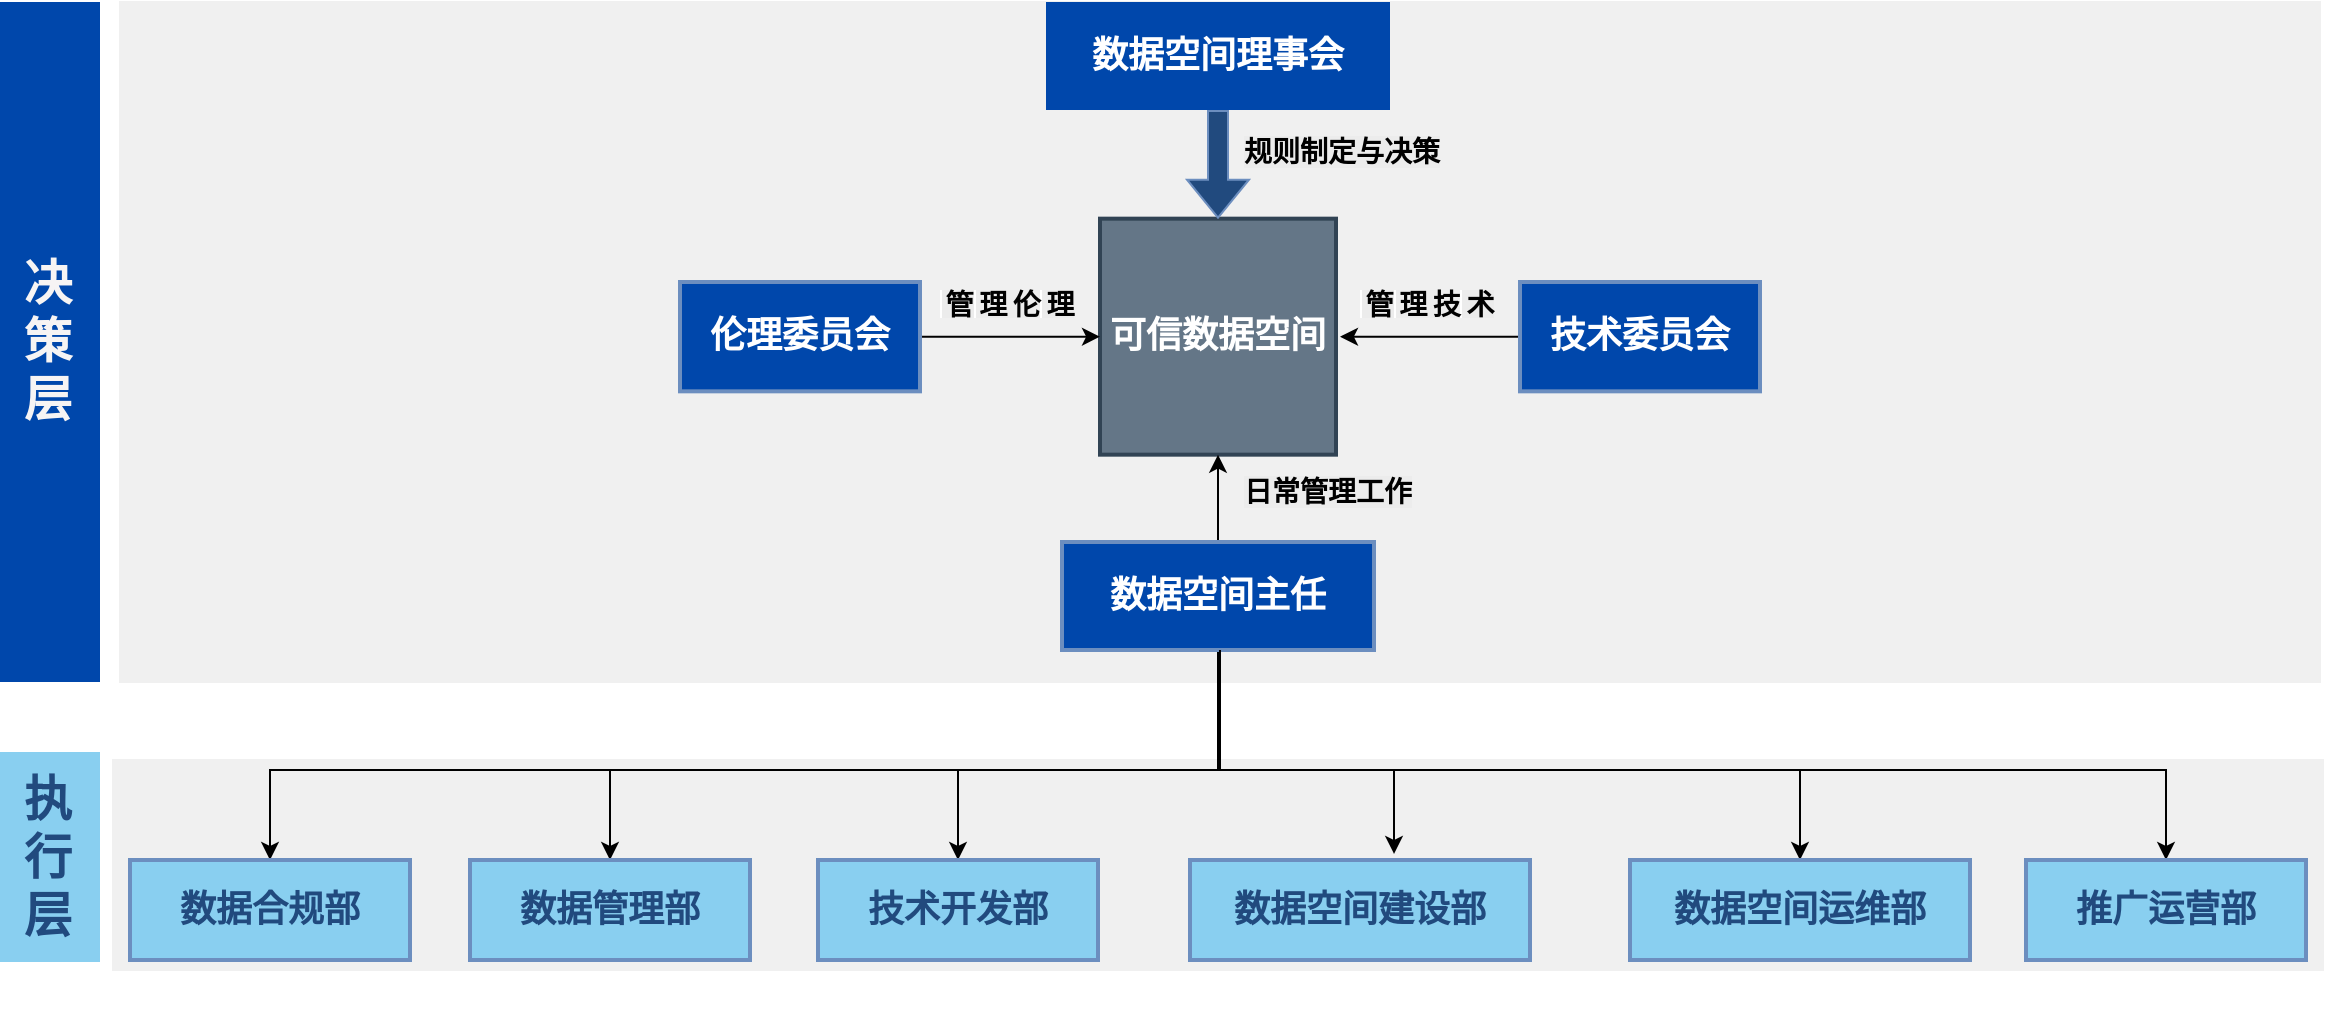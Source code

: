 <mxfile version="26.2.12">
  <diagram id="prtHgNgQTEPvFCAcTncT" name="Page-1">
    <mxGraphModel dx="1505" dy="842" grid="1" gridSize="10" guides="1" tooltips="1" connect="1" arrows="1" fold="1" page="1" pageScale="1" pageWidth="827" pageHeight="1169" math="0" shadow="0">
      <root>
        <mxCell id="0" />
        <mxCell id="1" parent="0" />
        <mxCell id="W7ZJWf5lDFY1amtUbJgj-24" value="" style="verticalLabelPosition=bottom;verticalAlign=top;html=1;shape=mxgraph.basic.rect;fillColor2=none;strokeWidth=1;size=0;indent=5;strokeColor=#F0F0F0;fillColor=#F0F0F0;" vertex="1" parent="1">
          <mxGeometry x="306.5" y="589" width="1105" height="105" as="geometry" />
        </mxCell>
        <mxCell id="W7ZJWf5lDFY1amtUbJgj-23" value="" style="verticalLabelPosition=bottom;verticalAlign=top;html=1;shape=mxgraph.basic.rect;fillColor2=none;strokeWidth=1;size=20;indent=5;strokeColor=#F0F0F0;fillColor=#F0F0F0;" vertex="1" parent="1">
          <mxGeometry x="310" y="210" width="1100" height="340" as="geometry" />
        </mxCell>
        <mxCell id="n8PuyOx6uOkXC0G1h50T-67" value="数据空间理事会" style="whiteSpace=wrap;strokeWidth=2;fontSize=18;fillColor=#0047AB;strokeColor=none;fontStyle=1;fontColor=#FFFFFF;fillStyle=auto;" parent="1" vertex="1">
          <mxGeometry x="773" y="210" width="172" height="54" as="geometry" />
        </mxCell>
        <mxCell id="n8PuyOx6uOkXC0G1h50T-68" value="可信数据空间" style="aspect=fixed;strokeWidth=2;whiteSpace=wrap;container=0;flipV=1;fontSize=18;fillColor=#647687;strokeColor=#314354;fontStyle=1;fontColor=#ffffff;" parent="1" vertex="1">
          <mxGeometry x="800" y="318.333" width="118" height="118" as="geometry" />
        </mxCell>
        <mxCell id="XHmBVnbhQlNH2gRXufJ--2" style="edgeStyle=orthogonalEdgeStyle;rounded=0;orthogonalLoop=1;jettySize=auto;html=1;entryX=0.5;entryY=0;entryDx=0;entryDy=0;strokeWidth=1;" parent="1" source="n8PuyOx6uOkXC0G1h50T-69" target="XHmBVnbhQlNH2gRXufJ--1" edge="1">
          <mxGeometry relative="1" as="geometry">
            <Array as="points">
              <mxPoint x="859" y="594" />
              <mxPoint x="385" y="594" />
            </Array>
          </mxGeometry>
        </mxCell>
        <mxCell id="XHmBVnbhQlNH2gRXufJ--3" style="edgeStyle=orthogonalEdgeStyle;rounded=0;orthogonalLoop=1;jettySize=auto;html=1;entryX=0.5;entryY=0;entryDx=0;entryDy=0;strokeWidth=1;" parent="1" source="n8PuyOx6uOkXC0G1h50T-69" target="n8PuyOx6uOkXC0G1h50T-74" edge="1">
          <mxGeometry relative="1" as="geometry">
            <Array as="points">
              <mxPoint x="860" y="594" />
              <mxPoint x="555" y="594" />
            </Array>
          </mxGeometry>
        </mxCell>
        <mxCell id="XHmBVnbhQlNH2gRXufJ--5" style="edgeStyle=orthogonalEdgeStyle;rounded=0;orthogonalLoop=1;jettySize=auto;html=1;entryX=0.5;entryY=0;entryDx=0;entryDy=0;strokeWidth=1;" parent="1" source="n8PuyOx6uOkXC0G1h50T-69" target="n8PuyOx6uOkXC0G1h50T-75" edge="1">
          <mxGeometry relative="1" as="geometry">
            <Array as="points">
              <mxPoint x="860" y="594" />
              <mxPoint x="729" y="594" />
            </Array>
          </mxGeometry>
        </mxCell>
        <mxCell id="XHmBVnbhQlNH2gRXufJ--7" style="edgeStyle=orthogonalEdgeStyle;rounded=0;orthogonalLoop=1;jettySize=auto;html=1;entryX=0.5;entryY=0;entryDx=0;entryDy=0;strokeWidth=1;" parent="1" source="n8PuyOx6uOkXC0G1h50T-69" target="n8PuyOx6uOkXC0G1h50T-77" edge="1">
          <mxGeometry relative="1" as="geometry">
            <Array as="points">
              <mxPoint x="860" y="594" />
              <mxPoint x="1150" y="594" />
            </Array>
          </mxGeometry>
        </mxCell>
        <mxCell id="XHmBVnbhQlNH2gRXufJ--8" style="edgeStyle=orthogonalEdgeStyle;rounded=0;orthogonalLoop=1;jettySize=auto;html=1;entryX=0.5;entryY=0;entryDx=0;entryDy=0;strokeWidth=1;" parent="1" source="n8PuyOx6uOkXC0G1h50T-69" target="n8PuyOx6uOkXC0G1h50T-78" edge="1">
          <mxGeometry relative="1" as="geometry">
            <Array as="points">
              <mxPoint x="860" y="594" />
              <mxPoint x="1333" y="594" />
            </Array>
          </mxGeometry>
        </mxCell>
        <mxCell id="W7ZJWf5lDFY1amtUbJgj-18" style="edgeStyle=orthogonalEdgeStyle;rounded=0;orthogonalLoop=1;jettySize=auto;html=1;entryX=0.5;entryY=1;entryDx=0;entryDy=0;" edge="1" parent="1" source="n8PuyOx6uOkXC0G1h50T-69" target="n8PuyOx6uOkXC0G1h50T-68">
          <mxGeometry relative="1" as="geometry" />
        </mxCell>
        <mxCell id="n8PuyOx6uOkXC0G1h50T-69" value="数据空间主任" style="whiteSpace=wrap;strokeWidth=2;fontSize=18;fillColor=#0047AB;strokeColor=#6C8EBF;fontStyle=1;fontColor=#FFFFFF;" parent="1" vertex="1">
          <mxGeometry x="781" y="480" width="156" height="54" as="geometry" />
        </mxCell>
        <mxCell id="n8PuyOx6uOkXC0G1h50T-105" value="" style="shape=flexArrow;endArrow=classic;html=1;rounded=0;entryX=0.5;entryY=0;entryDx=0;entryDy=0;exitX=0.5;exitY=1;exitDx=0;exitDy=0;fontSize=18;fillColor=#214A7E;strokeColor=#6c8ebf;fontStyle=1;fontColor=#FFFFFF;" parent="1" source="n8PuyOx6uOkXC0G1h50T-67" target="n8PuyOx6uOkXC0G1h50T-68" edge="1">
          <mxGeometry width="50" height="50" relative="1" as="geometry">
            <mxPoint x="823" y="270" as="sourcePoint" />
            <mxPoint x="863" y="220" as="targetPoint" />
          </mxGeometry>
        </mxCell>
        <mxCell id="XHmBVnbhQlNH2gRXufJ--6" style="edgeStyle=orthogonalEdgeStyle;rounded=0;orthogonalLoop=1;jettySize=auto;html=1;entryX=0.6;entryY=-0.061;entryDx=0;entryDy=0;entryPerimeter=0;strokeWidth=1;" parent="1" source="n8PuyOx6uOkXC0G1h50T-69" target="n8PuyOx6uOkXC0G1h50T-76" edge="1">
          <mxGeometry relative="1" as="geometry">
            <Array as="points">
              <mxPoint x="860" y="594" />
              <mxPoint x="947" y="594" />
            </Array>
          </mxGeometry>
        </mxCell>
        <mxCell id="XHmBVnbhQlNH2gRXufJ--10" value="" style="group" parent="1" vertex="1" connectable="0">
          <mxGeometry x="315" y="639" width="1088" height="50" as="geometry" />
        </mxCell>
        <mxCell id="n8PuyOx6uOkXC0G1h50T-74" value="数据管理部" style="whiteSpace=wrap;strokeWidth=2;fontSize=18;fillColor=#89CFF0;strokeColor=#6C8EBF;fontStyle=1;fontColor=#214A7E;labelBackgroundColor=none;" parent="XHmBVnbhQlNH2gRXufJ--10" vertex="1">
          <mxGeometry x="170" width="140" height="50" as="geometry" />
        </mxCell>
        <mxCell id="n8PuyOx6uOkXC0G1h50T-75" value="技术开发部" style="whiteSpace=wrap;strokeWidth=2;fontSize=18;fillColor=#89CFF0;strokeColor=#6C8EBF;fontStyle=1;fontColor=#214A7E;" parent="XHmBVnbhQlNH2gRXufJ--10" vertex="1">
          <mxGeometry x="344" width="140" height="50" as="geometry" />
        </mxCell>
        <mxCell id="n8PuyOx6uOkXC0G1h50T-76" value="数据空间建设部" style="whiteSpace=wrap;strokeWidth=2;fontSize=18;fillColor=#89CFF0;strokeColor=#6C8EBF;fontStyle=1;fontColor=#214A7E;" parent="XHmBVnbhQlNH2gRXufJ--10" vertex="1">
          <mxGeometry x="530" width="170" height="50" as="geometry" />
        </mxCell>
        <mxCell id="n8PuyOx6uOkXC0G1h50T-77" value="数据空间运维部" style="whiteSpace=wrap;strokeWidth=2;fontSize=18;fillColor=#89CFF0;strokeColor=#6C8EBF;fontStyle=1;fontColor=#214A7E;" parent="XHmBVnbhQlNH2gRXufJ--10" vertex="1">
          <mxGeometry x="750" width="170" height="50" as="geometry" />
        </mxCell>
        <mxCell id="n8PuyOx6uOkXC0G1h50T-78" value="推广运营部" style="whiteSpace=wrap;strokeWidth=2;fontSize=18;fillColor=#89CFF0;strokeColor=#6C8EBF;fontStyle=1;fontColor=#214A7E;" parent="XHmBVnbhQlNH2gRXufJ--10" vertex="1">
          <mxGeometry x="948" width="140" height="50" as="geometry" />
        </mxCell>
        <mxCell id="XHmBVnbhQlNH2gRXufJ--1" value="数据合规部" style="whiteSpace=wrap;strokeWidth=2;fontSize=18;fillColor=#89CFF0;strokeColor=#6C8EBF;fontStyle=1;fontColor=#214A7E;" parent="XHmBVnbhQlNH2gRXufJ--10" vertex="1">
          <mxGeometry width="140" height="50" as="geometry" />
        </mxCell>
        <mxCell id="W7ZJWf5lDFY1amtUbJgj-3" style="edgeStyle=orthogonalEdgeStyle;rounded=0;orthogonalLoop=1;jettySize=auto;html=1;" edge="1" parent="1" source="n8PuyOx6uOkXC0G1h50T-70">
          <mxGeometry relative="1" as="geometry">
            <mxPoint x="920" y="377.333" as="targetPoint" />
          </mxGeometry>
        </mxCell>
        <mxCell id="n8PuyOx6uOkXC0G1h50T-70" value="技术委员会" style="whiteSpace=wrap;strokeWidth=2;fontSize=18;fillColor=#0047AB;strokeColor=#6C8EBF;fontStyle=1;fontColor=#FFFFFF;" parent="1" vertex="1">
          <mxGeometry x="1010" y="350" width="120" height="54.667" as="geometry" />
        </mxCell>
        <mxCell id="W7ZJWf5lDFY1amtUbJgj-2" style="edgeStyle=orthogonalEdgeStyle;rounded=0;orthogonalLoop=1;jettySize=auto;html=1;entryX=0;entryY=0.5;entryDx=0;entryDy=0;fontFamily=Times New Roman;" edge="1" parent="1" source="n8PuyOx6uOkXC0G1h50T-71" target="n8PuyOx6uOkXC0G1h50T-68">
          <mxGeometry relative="1" as="geometry" />
        </mxCell>
        <mxCell id="W7ZJWf5lDFY1amtUbJgj-4" value="&lt;span style=&quot;text-wrap: wrap; background-color: rgb(236, 236, 236);&quot;&gt;&lt;font face=&quot;Helvetica&quot;&gt;管理伦理&lt;/font&gt;&lt;/span&gt;" style="edgeLabel;html=1;align=left;verticalAlign=middle;resizable=0;points=[];labelPosition=left;verticalLabelPosition=middle;textDirection=vertical-lr;fontFamily=Helvetica;fontSize=14;spacing=0;fontStyle=1" vertex="1" connectable="0" parent="W7ZJWf5lDFY1amtUbJgj-2">
          <mxGeometry relative="1" as="geometry">
            <mxPoint x="-35" y="-17" as="offset" />
          </mxGeometry>
        </mxCell>
        <mxCell id="n8PuyOx6uOkXC0G1h50T-71" value="伦理委员会" style="whiteSpace=wrap;strokeWidth=2;fontSize=18;fillColor=#0047AB;strokeColor=#6C8EBF;fontStyle=1;fontColor=#FFFFFF;" parent="1" vertex="1">
          <mxGeometry x="590" y="350" width="120" height="54.667" as="geometry" />
        </mxCell>
        <mxCell id="W7ZJWf5lDFY1amtUbJgj-7" value="&lt;span style=&quot;text-wrap: wrap; background-color: rgb(236, 236, 236);&quot;&gt;&lt;font face=&quot;Helvetica&quot;&gt;管理技术&lt;/font&gt;&lt;/span&gt;" style="edgeLabel;html=1;align=left;verticalAlign=middle;resizable=0;points=[];labelPosition=left;verticalLabelPosition=middle;textDirection=vertical-lr;fontFamily=Helvetica;fontSize=14;spacing=0;fontStyle=1" vertex="1" connectable="0" parent="1">
          <mxGeometry x="930" y="360.003" as="geometry" />
        </mxCell>
        <mxCell id="W7ZJWf5lDFY1amtUbJgj-9" value="&lt;span style=&quot;color: rgb(0, 0, 0); font-family: Helvetica; font-style: normal; font-variant-ligatures: normal; font-variant-caps: normal; letter-spacing: normal; orphans: 2; text-align: center; text-indent: 0px; text-transform: none; widows: 2; word-spacing: 0px; -webkit-text-stroke-width: 0px; white-space: normal; background-color: rgb(236, 236, 236); text-decoration-thickness: initial; text-decoration-style: initial; text-decoration-color: initial; float: none; display: inline !important;&quot;&gt;&lt;b&gt;规则制定与决策&lt;/b&gt;&lt;/span&gt;" style="text;whiteSpace=wrap;html=1;fontSize=14;" vertex="1" parent="1">
          <mxGeometry x="870" y="270" width="100" height="30" as="geometry" />
        </mxCell>
        <mxCell id="W7ZJWf5lDFY1amtUbJgj-11" value="&lt;span style=&quot;color: rgb(0, 0, 0); font-family: Helvetica; font-style: normal; font-variant-ligatures: normal; font-variant-caps: normal; letter-spacing: normal; orphans: 2; text-align: center; text-indent: 0px; text-transform: none; widows: 2; word-spacing: 0px; -webkit-text-stroke-width: 0px; white-space: normal; background-color: rgb(236, 236, 236); text-decoration-thickness: initial; text-decoration-style: initial; text-decoration-color: initial; float: none; display: inline !important;&quot;&gt;日常管理工作&lt;/span&gt;" style="text;whiteSpace=wrap;html=1;fontStyle=1;fontSize=14;" vertex="1" parent="1">
          <mxGeometry x="870" y="440" width="90" height="30" as="geometry" />
        </mxCell>
        <mxCell id="W7ZJWf5lDFY1amtUbJgj-20" value="" style="verticalLabelPosition=bottom;verticalAlign=top;html=1;shape=mxgraph.basic.rect;fillColor2=none;strokeWidth=1;size=20;indent=5;fillColor=#0047AB;labelBorderColor=none;strokeColor=none;" vertex="1" parent="1">
          <mxGeometry x="250" y="210" width="50" height="340" as="geometry" />
        </mxCell>
        <mxCell id="W7ZJWf5lDFY1amtUbJgj-15" value="决策层" style="text;whiteSpace=wrap;fontSize=24;verticalAlign=middle;fontStyle=1;labelBackgroundColor=none;fontColor=light-dark(#f6f4f4, #ededed);" vertex="1" parent="1">
          <mxGeometry x="260" y="302" width="30" height="156" as="geometry" />
        </mxCell>
        <mxCell id="W7ZJWf5lDFY1amtUbJgj-21" value="" style="verticalLabelPosition=bottom;verticalAlign=top;html=1;shape=mxgraph.basic.rect;fillColor2=none;strokeWidth=1;size=20;indent=5;fontColor=#FFFFFF;fillColor=light-dark(#89CFF0,#EDEDED);strokeColor=none;" vertex="1" parent="1">
          <mxGeometry x="250" y="585" width="50" height="105" as="geometry" />
        </mxCell>
        <mxCell id="W7ZJWf5lDFY1amtUbJgj-16" value="执行层" style="text;whiteSpace=wrap;fontSize=24;verticalAlign=middle;fontStyle=1;fontColor=#214A7E;" vertex="1" parent="1">
          <mxGeometry x="260" y="559.5" width="30" height="156" as="geometry" />
        </mxCell>
      </root>
    </mxGraphModel>
  </diagram>
</mxfile>
